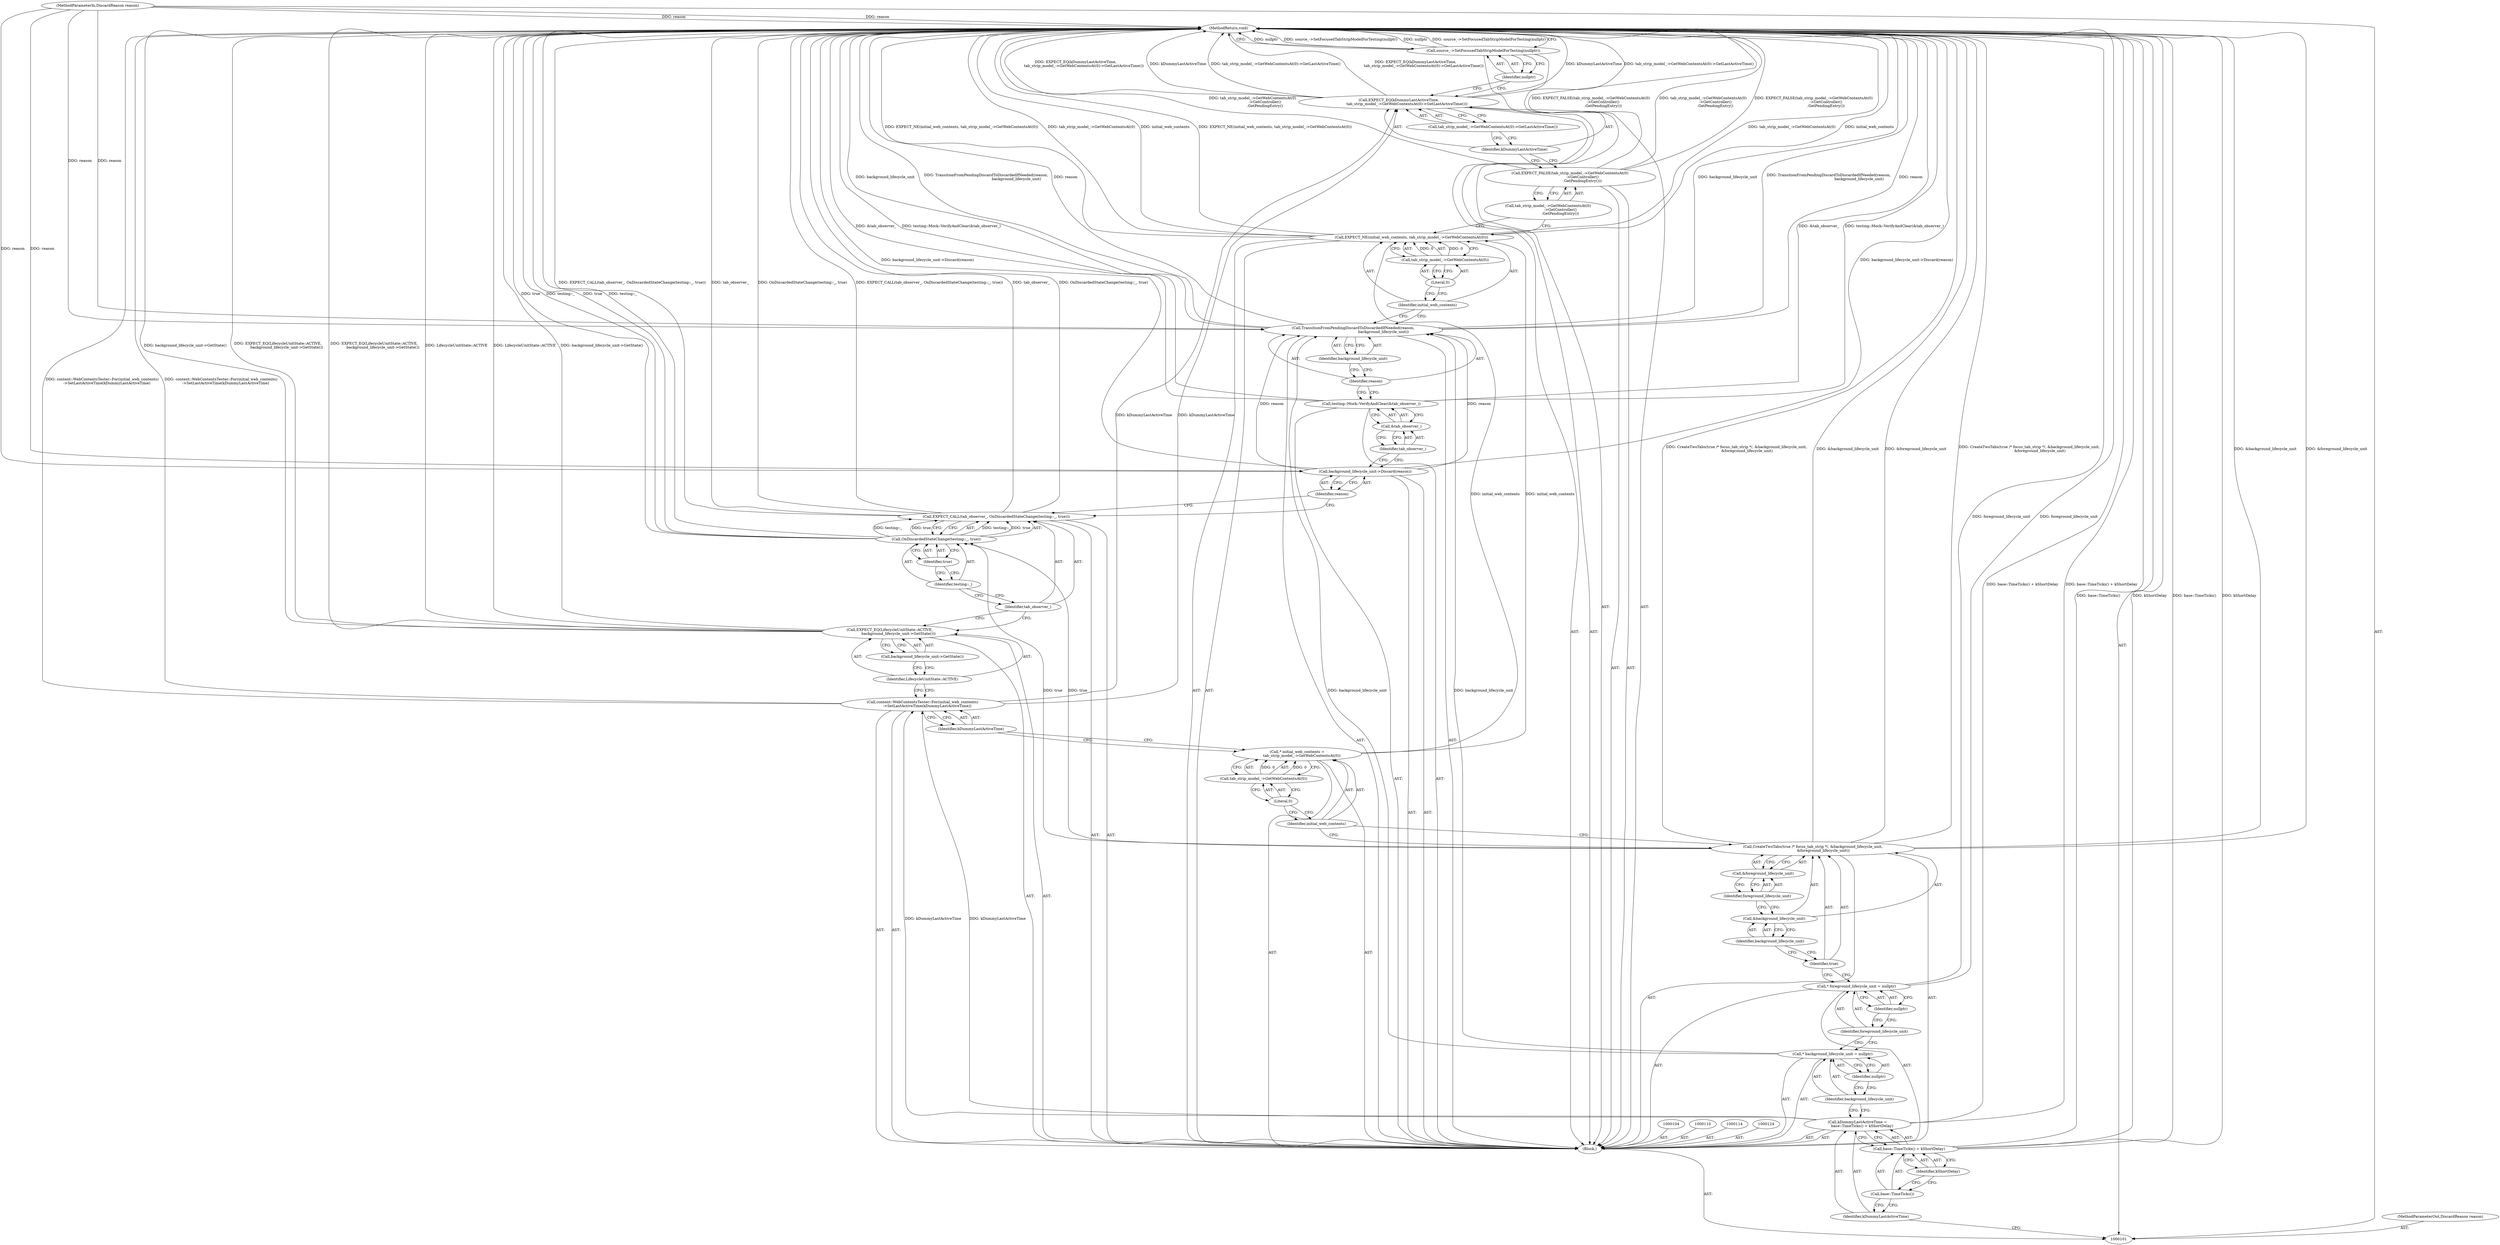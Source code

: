 digraph "1_Chrome_7394cf6f43d7a86630d3eb1c728fd63c621b5530_10" {
"1000102" [label="(MethodParameterIn,DiscardReason reason)"];
"1000248" [label="(MethodParameterOut,DiscardReason reason)"];
"1000158" [label="(MethodReturn,void)"];
"1000103" [label="(Block,)"];
"1000128" [label="(Literal,0)"];
"1000127" [label="(Call,tab_strip_model_->GetWebContentsAt(0))"];
"1000129" [label="(Call,content::WebContentsTester::For(initial_web_contents)\n        ->SetLastActiveTime(kDummyLastActiveTime))"];
"1000130" [label="(Identifier,kDummyLastActiveTime)"];
"1000132" [label="(Identifier,LifecycleUnitState::ACTIVE)"];
"1000131" [label="(Call,EXPECT_EQ(LifecycleUnitState::ACTIVE,\n               background_lifecycle_unit->GetState()))"];
"1000133" [label="(Call,background_lifecycle_unit->GetState())"];
"1000135" [label="(Identifier,tab_observer_)"];
"1000136" [label="(Call,OnDiscardedStateChange(testing::_, true))"];
"1000134" [label="(Call,EXPECT_CALL(tab_observer_, OnDiscardedStateChange(testing::_, true)))"];
"1000137" [label="(Identifier,testing::_)"];
"1000138" [label="(Identifier,true)"];
"1000140" [label="(Identifier,reason)"];
"1000139" [label="(Call,background_lifecycle_unit->Discard(reason))"];
"1000142" [label="(Call,&tab_observer_)"];
"1000143" [label="(Identifier,tab_observer_)"];
"1000141" [label="(Call,testing::Mock::VerifyAndClear(&tab_observer_))"];
"1000105" [label="(Call,kDummyLastActiveTime =\n        base::TimeTicks() + kShortDelay)"];
"1000106" [label="(Identifier,kDummyLastActiveTime)"];
"1000144" [label="(Call,TransitionFromPendingDiscardToDiscardedIfNeeded(reason,\n                                                    background_lifecycle_unit))"];
"1000145" [label="(Identifier,reason)"];
"1000146" [label="(Identifier,background_lifecycle_unit)"];
"1000148" [label="(Identifier,initial_web_contents)"];
"1000149" [label="(Call,tab_strip_model_->GetWebContentsAt(0))"];
"1000147" [label="(Call,EXPECT_NE(initial_web_contents, tab_strip_model_->GetWebContentsAt(0)))"];
"1000150" [label="(Literal,0)"];
"1000152" [label="(Call,tab_strip_model_->GetWebContentsAt(0)\n                     ->GetController()\n                     .GetPendingEntry())"];
"1000151" [label="(Call,EXPECT_FALSE(tab_strip_model_->GetWebContentsAt(0)\n                     ->GetController()\n                     .GetPendingEntry()))"];
"1000154" [label="(Identifier,kDummyLastActiveTime)"];
"1000153" [label="(Call,EXPECT_EQ(kDummyLastActiveTime,\n              tab_strip_model_->GetWebContentsAt(0)->GetLastActiveTime()))"];
"1000155" [label="(Call,tab_strip_model_->GetWebContentsAt(0)->GetLastActiveTime())"];
"1000109" [label="(Identifier,kShortDelay)"];
"1000107" [label="(Call,base::TimeTicks() + kShortDelay)"];
"1000108" [label="(Call,base::TimeTicks())"];
"1000156" [label="(Call,source_->SetFocusedTabStripModelForTesting(nullptr))"];
"1000157" [label="(Identifier,nullptr)"];
"1000111" [label="(Call,* background_lifecycle_unit = nullptr)"];
"1000112" [label="(Identifier,background_lifecycle_unit)"];
"1000113" [label="(Identifier,nullptr)"];
"1000115" [label="(Call,* foreground_lifecycle_unit = nullptr)"];
"1000116" [label="(Identifier,foreground_lifecycle_unit)"];
"1000117" [label="(Identifier,nullptr)"];
"1000119" [label="(Identifier,true)"];
"1000118" [label="(Call,CreateTwoTabs(true /* focus_tab_strip */, &background_lifecycle_unit,\n                  &foreground_lifecycle_unit))"];
"1000120" [label="(Call,&background_lifecycle_unit)"];
"1000121" [label="(Identifier,background_lifecycle_unit)"];
"1000122" [label="(Call,&foreground_lifecycle_unit)"];
"1000123" [label="(Identifier,foreground_lifecycle_unit)"];
"1000125" [label="(Call,* initial_web_contents =\n        tab_strip_model_->GetWebContentsAt(0))"];
"1000126" [label="(Identifier,initial_web_contents)"];
"1000102" -> "1000101"  [label="AST: "];
"1000102" -> "1000158"  [label="DDG: reason"];
"1000102" -> "1000139"  [label="DDG: reason"];
"1000102" -> "1000144"  [label="DDG: reason"];
"1000248" -> "1000101"  [label="AST: "];
"1000158" -> "1000101"  [label="AST: "];
"1000158" -> "1000156"  [label="CFG: "];
"1000141" -> "1000158"  [label="DDG: &tab_observer_"];
"1000141" -> "1000158"  [label="DDG: testing::Mock::VerifyAndClear(&tab_observer_)"];
"1000107" -> "1000158"  [label="DDG: base::TimeTicks()"];
"1000107" -> "1000158"  [label="DDG: kShortDelay"];
"1000156" -> "1000158"  [label="DDG: nullptr"];
"1000156" -> "1000158"  [label="DDG: source_->SetFocusedTabStripModelForTesting(nullptr)"];
"1000151" -> "1000158"  [label="DDG: tab_strip_model_->GetWebContentsAt(0)\n                     ->GetController()\n                     .GetPendingEntry()"];
"1000151" -> "1000158"  [label="DDG: EXPECT_FALSE(tab_strip_model_->GetWebContentsAt(0)\n                     ->GetController()\n                     .GetPendingEntry())"];
"1000153" -> "1000158"  [label="DDG: EXPECT_EQ(kDummyLastActiveTime,\n              tab_strip_model_->GetWebContentsAt(0)->GetLastActiveTime())"];
"1000153" -> "1000158"  [label="DDG: kDummyLastActiveTime"];
"1000153" -> "1000158"  [label="DDG: tab_strip_model_->GetWebContentsAt(0)->GetLastActiveTime()"];
"1000118" -> "1000158"  [label="DDG: CreateTwoTabs(true /* focus_tab_strip */, &background_lifecycle_unit,\n                  &foreground_lifecycle_unit)"];
"1000118" -> "1000158"  [label="DDG: &background_lifecycle_unit"];
"1000118" -> "1000158"  [label="DDG: &foreground_lifecycle_unit"];
"1000144" -> "1000158"  [label="DDG: background_lifecycle_unit"];
"1000144" -> "1000158"  [label="DDG: TransitionFromPendingDiscardToDiscardedIfNeeded(reason,\n                                                    background_lifecycle_unit)"];
"1000144" -> "1000158"  [label="DDG: reason"];
"1000131" -> "1000158"  [label="DDG: EXPECT_EQ(LifecycleUnitState::ACTIVE,\n               background_lifecycle_unit->GetState())"];
"1000131" -> "1000158"  [label="DDG: LifecycleUnitState::ACTIVE"];
"1000131" -> "1000158"  [label="DDG: background_lifecycle_unit->GetState()"];
"1000105" -> "1000158"  [label="DDG: base::TimeTicks() + kShortDelay"];
"1000139" -> "1000158"  [label="DDG: background_lifecycle_unit->Discard(reason)"];
"1000129" -> "1000158"  [label="DDG: content::WebContentsTester::For(initial_web_contents)\n        ->SetLastActiveTime(kDummyLastActiveTime)"];
"1000134" -> "1000158"  [label="DDG: EXPECT_CALL(tab_observer_, OnDiscardedStateChange(testing::_, true))"];
"1000134" -> "1000158"  [label="DDG: tab_observer_"];
"1000134" -> "1000158"  [label="DDG: OnDiscardedStateChange(testing::_, true)"];
"1000147" -> "1000158"  [label="DDG: tab_strip_model_->GetWebContentsAt(0)"];
"1000147" -> "1000158"  [label="DDG: initial_web_contents"];
"1000147" -> "1000158"  [label="DDG: EXPECT_NE(initial_web_contents, tab_strip_model_->GetWebContentsAt(0))"];
"1000102" -> "1000158"  [label="DDG: reason"];
"1000136" -> "1000158"  [label="DDG: true"];
"1000136" -> "1000158"  [label="DDG: testing::_"];
"1000115" -> "1000158"  [label="DDG: foreground_lifecycle_unit"];
"1000103" -> "1000101"  [label="AST: "];
"1000104" -> "1000103"  [label="AST: "];
"1000105" -> "1000103"  [label="AST: "];
"1000110" -> "1000103"  [label="AST: "];
"1000111" -> "1000103"  [label="AST: "];
"1000114" -> "1000103"  [label="AST: "];
"1000115" -> "1000103"  [label="AST: "];
"1000118" -> "1000103"  [label="AST: "];
"1000124" -> "1000103"  [label="AST: "];
"1000125" -> "1000103"  [label="AST: "];
"1000129" -> "1000103"  [label="AST: "];
"1000131" -> "1000103"  [label="AST: "];
"1000134" -> "1000103"  [label="AST: "];
"1000139" -> "1000103"  [label="AST: "];
"1000141" -> "1000103"  [label="AST: "];
"1000144" -> "1000103"  [label="AST: "];
"1000147" -> "1000103"  [label="AST: "];
"1000151" -> "1000103"  [label="AST: "];
"1000153" -> "1000103"  [label="AST: "];
"1000156" -> "1000103"  [label="AST: "];
"1000128" -> "1000127"  [label="AST: "];
"1000128" -> "1000126"  [label="CFG: "];
"1000127" -> "1000128"  [label="CFG: "];
"1000127" -> "1000125"  [label="AST: "];
"1000127" -> "1000128"  [label="CFG: "];
"1000128" -> "1000127"  [label="AST: "];
"1000125" -> "1000127"  [label="CFG: "];
"1000127" -> "1000125"  [label="DDG: 0"];
"1000129" -> "1000103"  [label="AST: "];
"1000129" -> "1000130"  [label="CFG: "];
"1000130" -> "1000129"  [label="AST: "];
"1000132" -> "1000129"  [label="CFG: "];
"1000129" -> "1000158"  [label="DDG: content::WebContentsTester::For(initial_web_contents)\n        ->SetLastActiveTime(kDummyLastActiveTime)"];
"1000105" -> "1000129"  [label="DDG: kDummyLastActiveTime"];
"1000129" -> "1000153"  [label="DDG: kDummyLastActiveTime"];
"1000130" -> "1000129"  [label="AST: "];
"1000130" -> "1000125"  [label="CFG: "];
"1000129" -> "1000130"  [label="CFG: "];
"1000132" -> "1000131"  [label="AST: "];
"1000132" -> "1000129"  [label="CFG: "];
"1000133" -> "1000132"  [label="CFG: "];
"1000131" -> "1000103"  [label="AST: "];
"1000131" -> "1000133"  [label="CFG: "];
"1000132" -> "1000131"  [label="AST: "];
"1000133" -> "1000131"  [label="AST: "];
"1000135" -> "1000131"  [label="CFG: "];
"1000131" -> "1000158"  [label="DDG: EXPECT_EQ(LifecycleUnitState::ACTIVE,\n               background_lifecycle_unit->GetState())"];
"1000131" -> "1000158"  [label="DDG: LifecycleUnitState::ACTIVE"];
"1000131" -> "1000158"  [label="DDG: background_lifecycle_unit->GetState()"];
"1000133" -> "1000131"  [label="AST: "];
"1000133" -> "1000132"  [label="CFG: "];
"1000131" -> "1000133"  [label="CFG: "];
"1000135" -> "1000134"  [label="AST: "];
"1000135" -> "1000131"  [label="CFG: "];
"1000137" -> "1000135"  [label="CFG: "];
"1000136" -> "1000134"  [label="AST: "];
"1000136" -> "1000138"  [label="CFG: "];
"1000137" -> "1000136"  [label="AST: "];
"1000138" -> "1000136"  [label="AST: "];
"1000134" -> "1000136"  [label="CFG: "];
"1000136" -> "1000158"  [label="DDG: true"];
"1000136" -> "1000158"  [label="DDG: testing::_"];
"1000136" -> "1000134"  [label="DDG: testing::_"];
"1000136" -> "1000134"  [label="DDG: true"];
"1000118" -> "1000136"  [label="DDG: true"];
"1000134" -> "1000103"  [label="AST: "];
"1000134" -> "1000136"  [label="CFG: "];
"1000135" -> "1000134"  [label="AST: "];
"1000136" -> "1000134"  [label="AST: "];
"1000140" -> "1000134"  [label="CFG: "];
"1000134" -> "1000158"  [label="DDG: EXPECT_CALL(tab_observer_, OnDiscardedStateChange(testing::_, true))"];
"1000134" -> "1000158"  [label="DDG: tab_observer_"];
"1000134" -> "1000158"  [label="DDG: OnDiscardedStateChange(testing::_, true)"];
"1000136" -> "1000134"  [label="DDG: testing::_"];
"1000136" -> "1000134"  [label="DDG: true"];
"1000137" -> "1000136"  [label="AST: "];
"1000137" -> "1000135"  [label="CFG: "];
"1000138" -> "1000137"  [label="CFG: "];
"1000138" -> "1000136"  [label="AST: "];
"1000138" -> "1000137"  [label="CFG: "];
"1000136" -> "1000138"  [label="CFG: "];
"1000140" -> "1000139"  [label="AST: "];
"1000140" -> "1000134"  [label="CFG: "];
"1000139" -> "1000140"  [label="CFG: "];
"1000139" -> "1000103"  [label="AST: "];
"1000139" -> "1000140"  [label="CFG: "];
"1000140" -> "1000139"  [label="AST: "];
"1000143" -> "1000139"  [label="CFG: "];
"1000139" -> "1000158"  [label="DDG: background_lifecycle_unit->Discard(reason)"];
"1000102" -> "1000139"  [label="DDG: reason"];
"1000139" -> "1000144"  [label="DDG: reason"];
"1000142" -> "1000141"  [label="AST: "];
"1000142" -> "1000143"  [label="CFG: "];
"1000143" -> "1000142"  [label="AST: "];
"1000141" -> "1000142"  [label="CFG: "];
"1000143" -> "1000142"  [label="AST: "];
"1000143" -> "1000139"  [label="CFG: "];
"1000142" -> "1000143"  [label="CFG: "];
"1000141" -> "1000103"  [label="AST: "];
"1000141" -> "1000142"  [label="CFG: "];
"1000142" -> "1000141"  [label="AST: "];
"1000145" -> "1000141"  [label="CFG: "];
"1000141" -> "1000158"  [label="DDG: &tab_observer_"];
"1000141" -> "1000158"  [label="DDG: testing::Mock::VerifyAndClear(&tab_observer_)"];
"1000105" -> "1000103"  [label="AST: "];
"1000105" -> "1000107"  [label="CFG: "];
"1000106" -> "1000105"  [label="AST: "];
"1000107" -> "1000105"  [label="AST: "];
"1000112" -> "1000105"  [label="CFG: "];
"1000105" -> "1000158"  [label="DDG: base::TimeTicks() + kShortDelay"];
"1000105" -> "1000129"  [label="DDG: kDummyLastActiveTime"];
"1000106" -> "1000105"  [label="AST: "];
"1000106" -> "1000101"  [label="CFG: "];
"1000108" -> "1000106"  [label="CFG: "];
"1000144" -> "1000103"  [label="AST: "];
"1000144" -> "1000146"  [label="CFG: "];
"1000145" -> "1000144"  [label="AST: "];
"1000146" -> "1000144"  [label="AST: "];
"1000148" -> "1000144"  [label="CFG: "];
"1000144" -> "1000158"  [label="DDG: background_lifecycle_unit"];
"1000144" -> "1000158"  [label="DDG: TransitionFromPendingDiscardToDiscardedIfNeeded(reason,\n                                                    background_lifecycle_unit)"];
"1000144" -> "1000158"  [label="DDG: reason"];
"1000139" -> "1000144"  [label="DDG: reason"];
"1000102" -> "1000144"  [label="DDG: reason"];
"1000111" -> "1000144"  [label="DDG: background_lifecycle_unit"];
"1000145" -> "1000144"  [label="AST: "];
"1000145" -> "1000141"  [label="CFG: "];
"1000146" -> "1000145"  [label="CFG: "];
"1000146" -> "1000144"  [label="AST: "];
"1000146" -> "1000145"  [label="CFG: "];
"1000144" -> "1000146"  [label="CFG: "];
"1000148" -> "1000147"  [label="AST: "];
"1000148" -> "1000144"  [label="CFG: "];
"1000150" -> "1000148"  [label="CFG: "];
"1000149" -> "1000147"  [label="AST: "];
"1000149" -> "1000150"  [label="CFG: "];
"1000150" -> "1000149"  [label="AST: "];
"1000147" -> "1000149"  [label="CFG: "];
"1000149" -> "1000147"  [label="DDG: 0"];
"1000147" -> "1000103"  [label="AST: "];
"1000147" -> "1000149"  [label="CFG: "];
"1000148" -> "1000147"  [label="AST: "];
"1000149" -> "1000147"  [label="AST: "];
"1000152" -> "1000147"  [label="CFG: "];
"1000147" -> "1000158"  [label="DDG: tab_strip_model_->GetWebContentsAt(0)"];
"1000147" -> "1000158"  [label="DDG: initial_web_contents"];
"1000147" -> "1000158"  [label="DDG: EXPECT_NE(initial_web_contents, tab_strip_model_->GetWebContentsAt(0))"];
"1000125" -> "1000147"  [label="DDG: initial_web_contents"];
"1000149" -> "1000147"  [label="DDG: 0"];
"1000150" -> "1000149"  [label="AST: "];
"1000150" -> "1000148"  [label="CFG: "];
"1000149" -> "1000150"  [label="CFG: "];
"1000152" -> "1000151"  [label="AST: "];
"1000152" -> "1000147"  [label="CFG: "];
"1000151" -> "1000152"  [label="CFG: "];
"1000151" -> "1000103"  [label="AST: "];
"1000151" -> "1000152"  [label="CFG: "];
"1000152" -> "1000151"  [label="AST: "];
"1000154" -> "1000151"  [label="CFG: "];
"1000151" -> "1000158"  [label="DDG: tab_strip_model_->GetWebContentsAt(0)\n                     ->GetController()\n                     .GetPendingEntry()"];
"1000151" -> "1000158"  [label="DDG: EXPECT_FALSE(tab_strip_model_->GetWebContentsAt(0)\n                     ->GetController()\n                     .GetPendingEntry())"];
"1000154" -> "1000153"  [label="AST: "];
"1000154" -> "1000151"  [label="CFG: "];
"1000155" -> "1000154"  [label="CFG: "];
"1000153" -> "1000103"  [label="AST: "];
"1000153" -> "1000155"  [label="CFG: "];
"1000154" -> "1000153"  [label="AST: "];
"1000155" -> "1000153"  [label="AST: "];
"1000157" -> "1000153"  [label="CFG: "];
"1000153" -> "1000158"  [label="DDG: EXPECT_EQ(kDummyLastActiveTime,\n              tab_strip_model_->GetWebContentsAt(0)->GetLastActiveTime())"];
"1000153" -> "1000158"  [label="DDG: kDummyLastActiveTime"];
"1000153" -> "1000158"  [label="DDG: tab_strip_model_->GetWebContentsAt(0)->GetLastActiveTime()"];
"1000129" -> "1000153"  [label="DDG: kDummyLastActiveTime"];
"1000155" -> "1000153"  [label="AST: "];
"1000155" -> "1000154"  [label="CFG: "];
"1000153" -> "1000155"  [label="CFG: "];
"1000109" -> "1000107"  [label="AST: "];
"1000109" -> "1000108"  [label="CFG: "];
"1000107" -> "1000109"  [label="CFG: "];
"1000107" -> "1000105"  [label="AST: "];
"1000107" -> "1000109"  [label="CFG: "];
"1000108" -> "1000107"  [label="AST: "];
"1000109" -> "1000107"  [label="AST: "];
"1000105" -> "1000107"  [label="CFG: "];
"1000107" -> "1000158"  [label="DDG: base::TimeTicks()"];
"1000107" -> "1000158"  [label="DDG: kShortDelay"];
"1000108" -> "1000107"  [label="AST: "];
"1000108" -> "1000106"  [label="CFG: "];
"1000109" -> "1000108"  [label="CFG: "];
"1000156" -> "1000103"  [label="AST: "];
"1000156" -> "1000157"  [label="CFG: "];
"1000157" -> "1000156"  [label="AST: "];
"1000158" -> "1000156"  [label="CFG: "];
"1000156" -> "1000158"  [label="DDG: nullptr"];
"1000156" -> "1000158"  [label="DDG: source_->SetFocusedTabStripModelForTesting(nullptr)"];
"1000157" -> "1000156"  [label="AST: "];
"1000157" -> "1000153"  [label="CFG: "];
"1000156" -> "1000157"  [label="CFG: "];
"1000111" -> "1000103"  [label="AST: "];
"1000111" -> "1000113"  [label="CFG: "];
"1000112" -> "1000111"  [label="AST: "];
"1000113" -> "1000111"  [label="AST: "];
"1000116" -> "1000111"  [label="CFG: "];
"1000111" -> "1000144"  [label="DDG: background_lifecycle_unit"];
"1000112" -> "1000111"  [label="AST: "];
"1000112" -> "1000105"  [label="CFG: "];
"1000113" -> "1000112"  [label="CFG: "];
"1000113" -> "1000111"  [label="AST: "];
"1000113" -> "1000112"  [label="CFG: "];
"1000111" -> "1000113"  [label="CFG: "];
"1000115" -> "1000103"  [label="AST: "];
"1000115" -> "1000117"  [label="CFG: "];
"1000116" -> "1000115"  [label="AST: "];
"1000117" -> "1000115"  [label="AST: "];
"1000119" -> "1000115"  [label="CFG: "];
"1000115" -> "1000158"  [label="DDG: foreground_lifecycle_unit"];
"1000116" -> "1000115"  [label="AST: "];
"1000116" -> "1000111"  [label="CFG: "];
"1000117" -> "1000116"  [label="CFG: "];
"1000117" -> "1000115"  [label="AST: "];
"1000117" -> "1000116"  [label="CFG: "];
"1000115" -> "1000117"  [label="CFG: "];
"1000119" -> "1000118"  [label="AST: "];
"1000119" -> "1000115"  [label="CFG: "];
"1000121" -> "1000119"  [label="CFG: "];
"1000118" -> "1000103"  [label="AST: "];
"1000118" -> "1000122"  [label="CFG: "];
"1000119" -> "1000118"  [label="AST: "];
"1000120" -> "1000118"  [label="AST: "];
"1000122" -> "1000118"  [label="AST: "];
"1000126" -> "1000118"  [label="CFG: "];
"1000118" -> "1000158"  [label="DDG: CreateTwoTabs(true /* focus_tab_strip */, &background_lifecycle_unit,\n                  &foreground_lifecycle_unit)"];
"1000118" -> "1000158"  [label="DDG: &background_lifecycle_unit"];
"1000118" -> "1000158"  [label="DDG: &foreground_lifecycle_unit"];
"1000118" -> "1000136"  [label="DDG: true"];
"1000120" -> "1000118"  [label="AST: "];
"1000120" -> "1000121"  [label="CFG: "];
"1000121" -> "1000120"  [label="AST: "];
"1000123" -> "1000120"  [label="CFG: "];
"1000121" -> "1000120"  [label="AST: "];
"1000121" -> "1000119"  [label="CFG: "];
"1000120" -> "1000121"  [label="CFG: "];
"1000122" -> "1000118"  [label="AST: "];
"1000122" -> "1000123"  [label="CFG: "];
"1000123" -> "1000122"  [label="AST: "];
"1000118" -> "1000122"  [label="CFG: "];
"1000123" -> "1000122"  [label="AST: "];
"1000123" -> "1000120"  [label="CFG: "];
"1000122" -> "1000123"  [label="CFG: "];
"1000125" -> "1000103"  [label="AST: "];
"1000125" -> "1000127"  [label="CFG: "];
"1000126" -> "1000125"  [label="AST: "];
"1000127" -> "1000125"  [label="AST: "];
"1000130" -> "1000125"  [label="CFG: "];
"1000127" -> "1000125"  [label="DDG: 0"];
"1000125" -> "1000147"  [label="DDG: initial_web_contents"];
"1000126" -> "1000125"  [label="AST: "];
"1000126" -> "1000118"  [label="CFG: "];
"1000128" -> "1000126"  [label="CFG: "];
}
